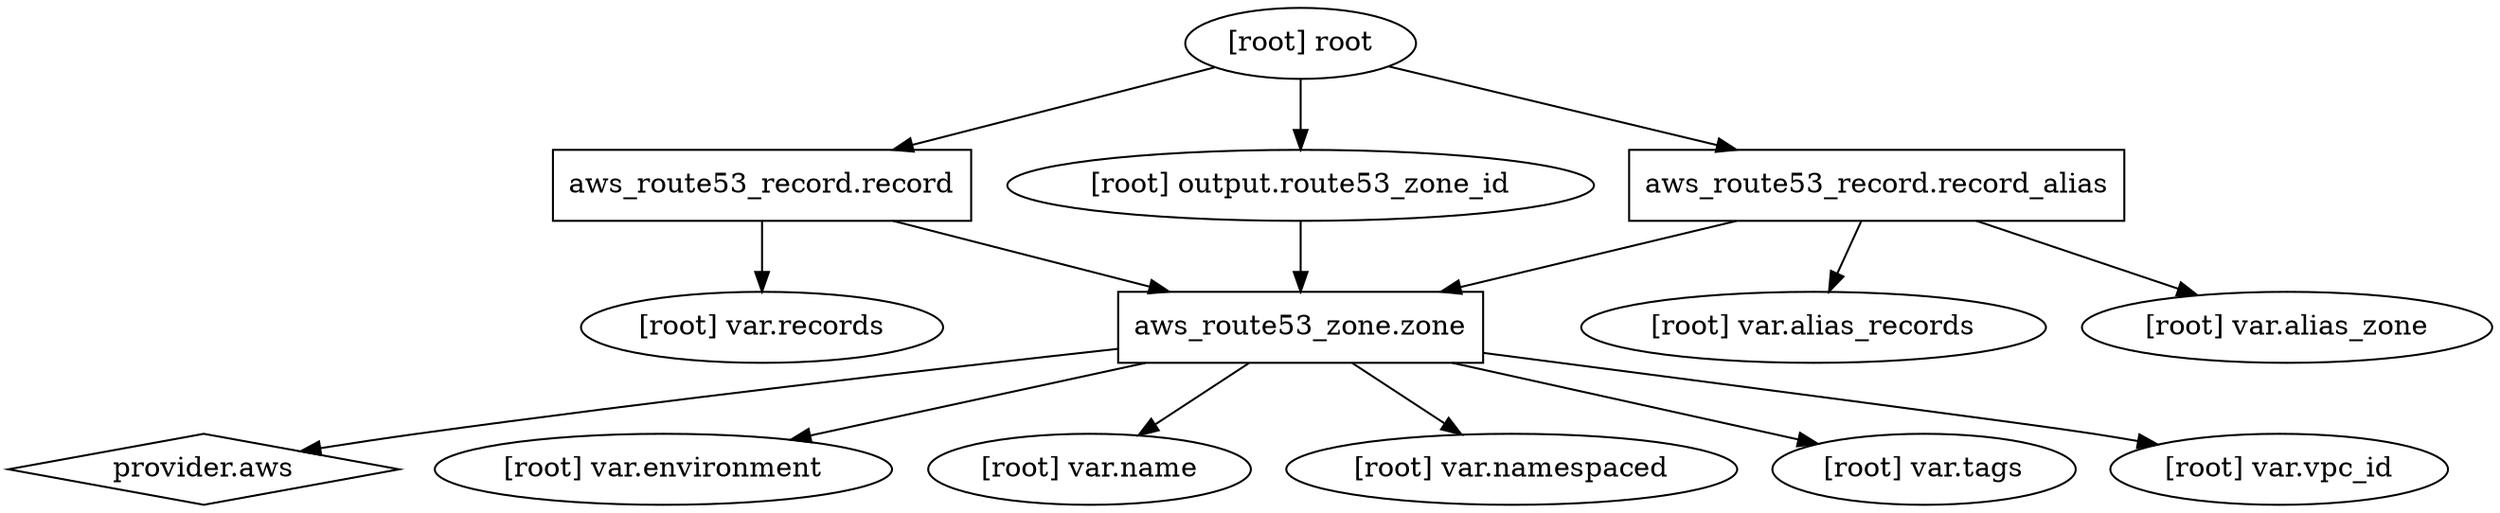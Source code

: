 digraph {
	compound = "true"
	newrank = "true"
	subgraph "root" {
		"[root] aws_route53_record.record" [label = "aws_route53_record.record", shape = "box"]
		"[root] aws_route53_record.record_alias" [label = "aws_route53_record.record_alias", shape = "box"]
		"[root] aws_route53_zone.zone" [label = "aws_route53_zone.zone", shape = "box"]
		"[root] provider.aws" [label = "provider.aws", shape = "diamond"]
		"[root] aws_route53_record.record" -> "[root] aws_route53_zone.zone"
		"[root] aws_route53_record.record" -> "[root] var.records"
		"[root] aws_route53_record.record_alias" -> "[root] aws_route53_zone.zone"
		"[root] aws_route53_record.record_alias" -> "[root] var.alias_records"
		"[root] aws_route53_record.record_alias" -> "[root] var.alias_zone"
		"[root] aws_route53_zone.zone" -> "[root] provider.aws"
		"[root] aws_route53_zone.zone" -> "[root] var.environment"
		"[root] aws_route53_zone.zone" -> "[root] var.name"
		"[root] aws_route53_zone.zone" -> "[root] var.namespaced"
		"[root] aws_route53_zone.zone" -> "[root] var.tags"
		"[root] aws_route53_zone.zone" -> "[root] var.vpc_id"
		"[root] output.route53_zone_id" -> "[root] aws_route53_zone.zone"
		"[root] root" -> "[root] aws_route53_record.record"
		"[root] root" -> "[root] aws_route53_record.record_alias"
		"[root] root" -> "[root] output.route53_zone_id"
	}
}

